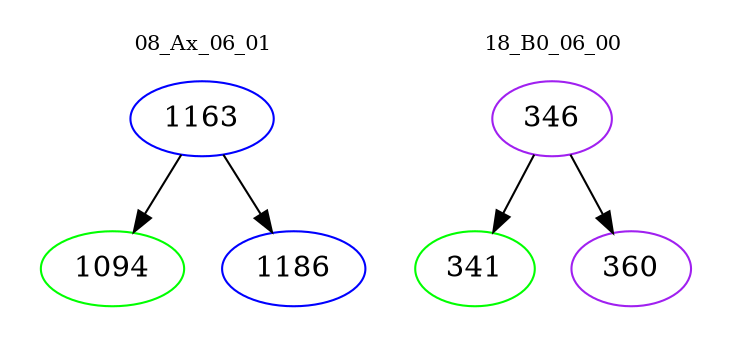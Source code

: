 digraph{
subgraph cluster_0 {
color = white
label = "08_Ax_06_01";
fontsize=10;
T0_1163 [label="1163", color="blue"]
T0_1163 -> T0_1094 [color="black"]
T0_1094 [label="1094", color="green"]
T0_1163 -> T0_1186 [color="black"]
T0_1186 [label="1186", color="blue"]
}
subgraph cluster_1 {
color = white
label = "18_B0_06_00";
fontsize=10;
T1_346 [label="346", color="purple"]
T1_346 -> T1_341 [color="black"]
T1_341 [label="341", color="green"]
T1_346 -> T1_360 [color="black"]
T1_360 [label="360", color="purple"]
}
}
